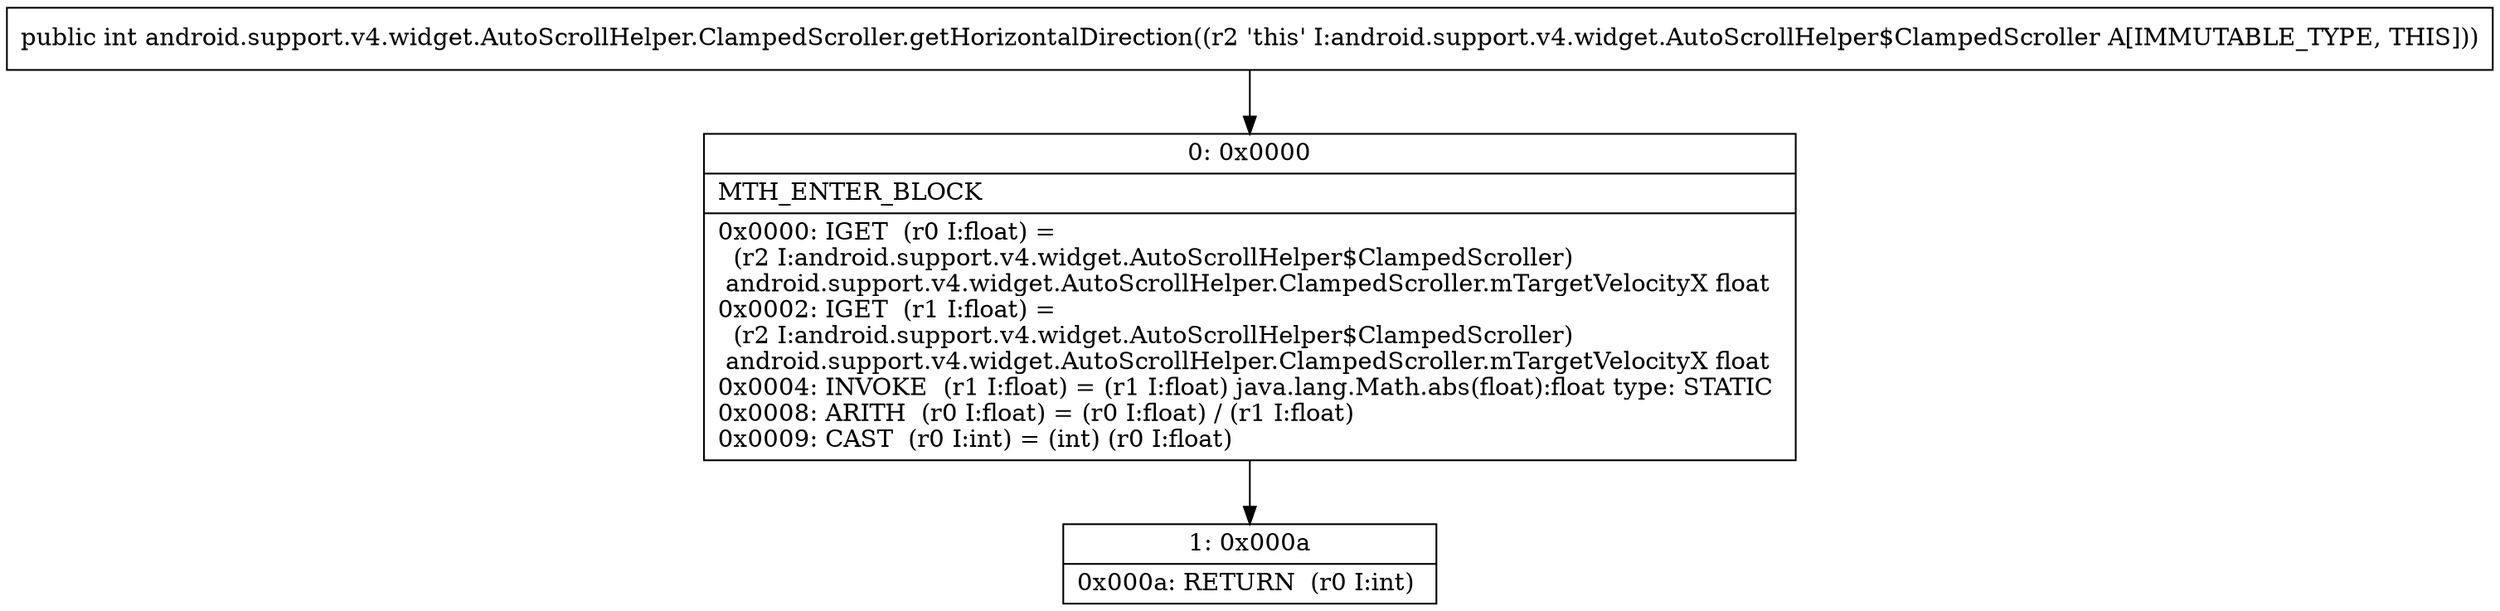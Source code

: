 digraph "CFG forandroid.support.v4.widget.AutoScrollHelper.ClampedScroller.getHorizontalDirection()I" {
Node_0 [shape=record,label="{0\:\ 0x0000|MTH_ENTER_BLOCK\l|0x0000: IGET  (r0 I:float) = \l  (r2 I:android.support.v4.widget.AutoScrollHelper$ClampedScroller)\l android.support.v4.widget.AutoScrollHelper.ClampedScroller.mTargetVelocityX float \l0x0002: IGET  (r1 I:float) = \l  (r2 I:android.support.v4.widget.AutoScrollHelper$ClampedScroller)\l android.support.v4.widget.AutoScrollHelper.ClampedScroller.mTargetVelocityX float \l0x0004: INVOKE  (r1 I:float) = (r1 I:float) java.lang.Math.abs(float):float type: STATIC \l0x0008: ARITH  (r0 I:float) = (r0 I:float) \/ (r1 I:float) \l0x0009: CAST  (r0 I:int) = (int) (r0 I:float) \l}"];
Node_1 [shape=record,label="{1\:\ 0x000a|0x000a: RETURN  (r0 I:int) \l}"];
MethodNode[shape=record,label="{public int android.support.v4.widget.AutoScrollHelper.ClampedScroller.getHorizontalDirection((r2 'this' I:android.support.v4.widget.AutoScrollHelper$ClampedScroller A[IMMUTABLE_TYPE, THIS])) }"];
MethodNode -> Node_0;
Node_0 -> Node_1;
}

